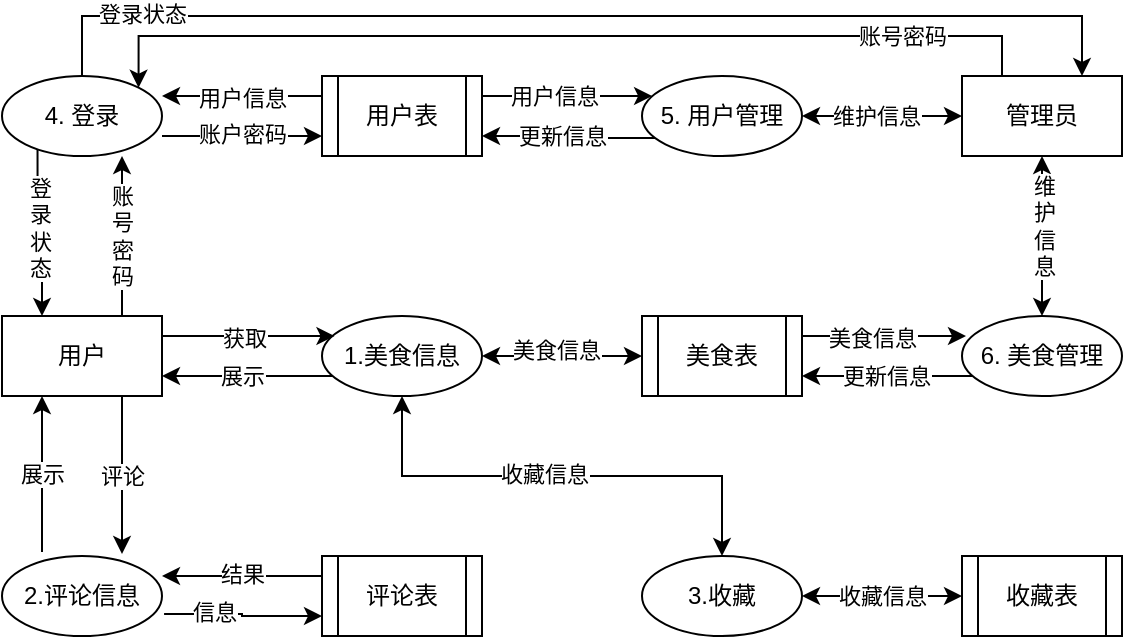<mxfile version="27.0.6">
  <diagram name="Page-1" id="MQRuU0i5GTb1aHTDmYUI">
    <mxGraphModel dx="1215" dy="591" grid="1" gridSize="10" guides="1" tooltips="1" connect="1" arrows="1" fold="1" page="1" pageScale="1" pageWidth="850" pageHeight="1100" math="0" shadow="0">
      <root>
        <mxCell id="0" />
        <mxCell id="1" parent="0" />
        <mxCell id="Q5d-NlyqhvIixK2Z4obh-15" style="edgeStyle=orthogonalEdgeStyle;rounded=0;orthogonalLoop=1;jettySize=auto;html=1;exitX=0.078;exitY=0.7;exitDx=0;exitDy=0;entryX=1;entryY=0.75;entryDx=0;entryDy=0;exitPerimeter=0;" edge="1" parent="1" source="Q5d-NlyqhvIixK2Z4obh-1" target="Q5d-NlyqhvIixK2Z4obh-4">
          <mxGeometry relative="1" as="geometry">
            <Array as="points">
              <mxPoint x="167" y="390" />
            </Array>
          </mxGeometry>
        </mxCell>
        <mxCell id="Q5d-NlyqhvIixK2Z4obh-19" value="展示" style="edgeLabel;html=1;align=center;verticalAlign=middle;resizable=0;points=[];" vertex="1" connectable="0" parent="Q5d-NlyqhvIixK2Z4obh-15">
          <mxGeometry x="-0.034" y="1" relative="1" as="geometry">
            <mxPoint x="-6" y="-1" as="offset" />
          </mxGeometry>
        </mxCell>
        <mxCell id="Q5d-NlyqhvIixK2Z4obh-1" value="1.美食信息" style="ellipse;whiteSpace=wrap;html=1;" vertex="1" parent="1">
          <mxGeometry x="160" y="360" width="80" height="40" as="geometry" />
        </mxCell>
        <mxCell id="Q5d-NlyqhvIixK2Z4obh-21" value="展示" style="edgeStyle=orthogonalEdgeStyle;rounded=0;orthogonalLoop=1;jettySize=auto;html=1;exitX=0.25;exitY=-0.05;exitDx=0;exitDy=0;entryX=0.25;entryY=1;entryDx=0;entryDy=0;exitPerimeter=0;" edge="1" parent="1" source="Q5d-NlyqhvIixK2Z4obh-2" target="Q5d-NlyqhvIixK2Z4obh-4">
          <mxGeometry relative="1" as="geometry" />
        </mxCell>
        <mxCell id="Q5d-NlyqhvIixK2Z4obh-2" value="2.评论信息" style="ellipse;whiteSpace=wrap;html=1;" vertex="1" parent="1">
          <mxGeometry y="480" width="80" height="40" as="geometry" />
        </mxCell>
        <mxCell id="Q5d-NlyqhvIixK2Z4obh-3" value="3.收藏" style="ellipse;whiteSpace=wrap;html=1;" vertex="1" parent="1">
          <mxGeometry x="320" y="480" width="80" height="40" as="geometry" />
        </mxCell>
        <mxCell id="Q5d-NlyqhvIixK2Z4obh-4" value="用户" style="rounded=0;whiteSpace=wrap;html=1;" vertex="1" parent="1">
          <mxGeometry y="360" width="80" height="40" as="geometry" />
        </mxCell>
        <mxCell id="Q5d-NlyqhvIixK2Z4obh-6" value="用户表" style="shape=process;whiteSpace=wrap;html=1;backgroundOutline=1;" vertex="1" parent="1">
          <mxGeometry x="160" y="240" width="80" height="40" as="geometry" />
        </mxCell>
        <mxCell id="Q5d-NlyqhvIixK2Z4obh-7" value="收藏表&lt;span style=&quot;color: rgba(0, 0, 0, 0); font-family: monospace; font-size: 0px; text-align: start; text-wrap-mode: nowrap;&quot;&gt;%3CmxGraphModel%3E%3Croot%3E%3CmxCell%20id%3D%220%22%2F%3E%3CmxCell%20id%3D%221%22%20parent%3D%220%22%2F%3E%3CmxCell%20id%3D%222%22%20value%3D%22%E7%94%A8%E6%88%B7%E8%A1%A8%22%20style%3D%22shape%3Dprocess%3BwhiteSpace%3Dwrap%3Bhtml%3D1%3BbackgroundOutline%3D1%3B%22%20vertex%3D%221%22%20parent%3D%221%22%3E%3CmxGeometry%20x%3D%22360%22%20y%3D%22360%22%20width%3D%2280%22%20height%3D%2240%22%20as%3D%22geometry%22%2F%3E%3C%2FmxCell%3E%3C%2Froot%3E%3C%2FmxGraphModel%3E&lt;/span&gt;" style="shape=process;whiteSpace=wrap;html=1;backgroundOutline=1;" vertex="1" parent="1">
          <mxGeometry x="480" y="480" width="80" height="40" as="geometry" />
        </mxCell>
        <mxCell id="Q5d-NlyqhvIixK2Z4obh-8" value="美食表" style="shape=process;whiteSpace=wrap;html=1;backgroundOutline=1;" vertex="1" parent="1">
          <mxGeometry x="320" y="360" width="80" height="40" as="geometry" />
        </mxCell>
        <mxCell id="Q5d-NlyqhvIixK2Z4obh-9" value="评论表" style="shape=process;whiteSpace=wrap;html=1;backgroundOutline=1;" vertex="1" parent="1">
          <mxGeometry x="160" y="480" width="80" height="40" as="geometry" />
        </mxCell>
        <mxCell id="Q5d-NlyqhvIixK2Z4obh-56" style="edgeStyle=orthogonalEdgeStyle;rounded=0;orthogonalLoop=1;jettySize=auto;html=1;exitX=0.25;exitY=0;exitDx=0;exitDy=0;entryX=1;entryY=0;entryDx=0;entryDy=0;" edge="1" parent="1" source="Q5d-NlyqhvIixK2Z4obh-10" target="Q5d-NlyqhvIixK2Z4obh-11">
          <mxGeometry relative="1" as="geometry">
            <Array as="points">
              <mxPoint x="500" y="220" />
              <mxPoint x="68" y="220" />
            </Array>
          </mxGeometry>
        </mxCell>
        <mxCell id="Q5d-NlyqhvIixK2Z4obh-59" value="账号密码" style="edgeLabel;html=1;align=center;verticalAlign=middle;resizable=0;points=[];" vertex="1" connectable="0" parent="Q5d-NlyqhvIixK2Z4obh-56">
          <mxGeometry x="0.152" y="-2" relative="1" as="geometry">
            <mxPoint x="205" y="2" as="offset" />
          </mxGeometry>
        </mxCell>
        <mxCell id="Q5d-NlyqhvIixK2Z4obh-10" value="管理员" style="rounded=0;whiteSpace=wrap;html=1;" vertex="1" parent="1">
          <mxGeometry x="480" y="240" width="80" height="40" as="geometry" />
        </mxCell>
        <mxCell id="Q5d-NlyqhvIixK2Z4obh-22" style="edgeStyle=orthogonalEdgeStyle;rounded=0;orthogonalLoop=1;jettySize=auto;html=1;exitX=0.222;exitY=0.875;exitDx=0;exitDy=0;entryX=0.25;entryY=0;entryDx=0;entryDy=0;exitPerimeter=0;" edge="1" parent="1" source="Q5d-NlyqhvIixK2Z4obh-11" target="Q5d-NlyqhvIixK2Z4obh-4">
          <mxGeometry relative="1" as="geometry" />
        </mxCell>
        <mxCell id="Q5d-NlyqhvIixK2Z4obh-24" value="登&lt;div&gt;录&lt;/div&gt;&lt;div&gt;状&lt;/div&gt;&lt;div&gt;态&lt;/div&gt;" style="edgeLabel;html=1;align=center;verticalAlign=middle;resizable=0;points=[];" vertex="1" connectable="0" parent="Q5d-NlyqhvIixK2Z4obh-22">
          <mxGeometry x="-0.059" y="1" relative="1" as="geometry">
            <mxPoint as="offset" />
          </mxGeometry>
        </mxCell>
        <mxCell id="Q5d-NlyqhvIixK2Z4obh-35" style="edgeStyle=orthogonalEdgeStyle;rounded=0;orthogonalLoop=1;jettySize=auto;html=1;exitX=1;exitY=0.75;exitDx=0;exitDy=0;entryX=0;entryY=0.75;entryDx=0;entryDy=0;exitPerimeter=0;" edge="1" parent="1" source="Q5d-NlyqhvIixK2Z4obh-11" target="Q5d-NlyqhvIixK2Z4obh-6">
          <mxGeometry relative="1" as="geometry" />
        </mxCell>
        <mxCell id="Q5d-NlyqhvIixK2Z4obh-37" value="账户密码" style="edgeLabel;html=1;align=center;verticalAlign=middle;resizable=0;points=[];" vertex="1" connectable="0" parent="Q5d-NlyqhvIixK2Z4obh-35">
          <mxGeometry x="-0.25" y="1" relative="1" as="geometry">
            <mxPoint x="10" as="offset" />
          </mxGeometry>
        </mxCell>
        <mxCell id="Q5d-NlyqhvIixK2Z4obh-57" style="edgeStyle=orthogonalEdgeStyle;rounded=0;orthogonalLoop=1;jettySize=auto;html=1;exitX=0.5;exitY=0;exitDx=0;exitDy=0;entryX=0.75;entryY=0;entryDx=0;entryDy=0;" edge="1" parent="1" source="Q5d-NlyqhvIixK2Z4obh-11" target="Q5d-NlyqhvIixK2Z4obh-10">
          <mxGeometry relative="1" as="geometry">
            <Array as="points">
              <mxPoint x="40" y="210" />
              <mxPoint x="540" y="210" />
            </Array>
          </mxGeometry>
        </mxCell>
        <mxCell id="Q5d-NlyqhvIixK2Z4obh-58" value="登录状态" style="edgeLabel;html=1;align=center;verticalAlign=middle;resizable=0;points=[];" vertex="1" connectable="0" parent="Q5d-NlyqhvIixK2Z4obh-57">
          <mxGeometry x="-0.089" y="1" relative="1" as="geometry">
            <mxPoint x="-195" as="offset" />
          </mxGeometry>
        </mxCell>
        <mxCell id="Q5d-NlyqhvIixK2Z4obh-11" value="4. 登录" style="ellipse;whiteSpace=wrap;html=1;" vertex="1" parent="1">
          <mxGeometry y="240" width="80" height="40" as="geometry" />
        </mxCell>
        <mxCell id="Q5d-NlyqhvIixK2Z4obh-39" value="更新信息" style="edgeStyle=orthogonalEdgeStyle;rounded=0;orthogonalLoop=1;jettySize=auto;html=1;entryX=1;entryY=0.75;entryDx=0;entryDy=0;entryPerimeter=0;" edge="1" parent="1" target="Q5d-NlyqhvIixK2Z4obh-6">
          <mxGeometry x="0.128" y="-1" relative="1" as="geometry">
            <mxPoint x="332" y="270" as="sourcePoint" />
            <Array as="points">
              <mxPoint x="332" y="271" />
              <mxPoint x="270" y="271" />
              <mxPoint x="270" y="270" />
            </Array>
            <mxPoint as="offset" />
          </mxGeometry>
        </mxCell>
        <mxCell id="Q5d-NlyqhvIixK2Z4obh-12" value="5. 用户管理" style="ellipse;whiteSpace=wrap;html=1;" vertex="1" parent="1">
          <mxGeometry x="320" y="240" width="80" height="40" as="geometry" />
        </mxCell>
        <mxCell id="Q5d-NlyqhvIixK2Z4obh-45" style="edgeStyle=orthogonalEdgeStyle;rounded=0;orthogonalLoop=1;jettySize=auto;html=1;exitX=0.125;exitY=0.75;exitDx=0;exitDy=0;entryX=1;entryY=0.75;entryDx=0;entryDy=0;exitPerimeter=0;" edge="1" parent="1" source="Q5d-NlyqhvIixK2Z4obh-13" target="Q5d-NlyqhvIixK2Z4obh-8">
          <mxGeometry relative="1" as="geometry">
            <mxPoint x="400" y="380" as="targetPoint" />
          </mxGeometry>
        </mxCell>
        <mxCell id="Q5d-NlyqhvIixK2Z4obh-47" value="更新信息" style="edgeLabel;html=1;align=center;verticalAlign=middle;resizable=0;points=[];" vertex="1" connectable="0" parent="Q5d-NlyqhvIixK2Z4obh-45">
          <mxGeometry x="0.067" relative="1" as="geometry">
            <mxPoint as="offset" />
          </mxGeometry>
        </mxCell>
        <mxCell id="Q5d-NlyqhvIixK2Z4obh-13" value="6. 美食管理" style="ellipse;whiteSpace=wrap;html=1;" vertex="1" parent="1">
          <mxGeometry x="480" y="360" width="80" height="40" as="geometry" />
        </mxCell>
        <mxCell id="Q5d-NlyqhvIixK2Z4obh-14" style="edgeStyle=orthogonalEdgeStyle;rounded=0;orthogonalLoop=1;jettySize=auto;html=1;exitX=1;exitY=0.25;exitDx=0;exitDy=0;entryX=0.078;entryY=0.25;entryDx=0;entryDy=0;entryPerimeter=0;" edge="1" parent="1" source="Q5d-NlyqhvIixK2Z4obh-4" target="Q5d-NlyqhvIixK2Z4obh-1">
          <mxGeometry relative="1" as="geometry" />
        </mxCell>
        <mxCell id="Q5d-NlyqhvIixK2Z4obh-17" value="获取" style="edgeLabel;html=1;align=center;verticalAlign=middle;resizable=0;points=[];" vertex="1" connectable="0" parent="Q5d-NlyqhvIixK2Z4obh-14">
          <mxGeometry x="-0.058" y="-1" relative="1" as="geometry">
            <mxPoint as="offset" />
          </mxGeometry>
        </mxCell>
        <mxCell id="Q5d-NlyqhvIixK2Z4obh-20" value="评论" style="edgeStyle=orthogonalEdgeStyle;rounded=0;orthogonalLoop=1;jettySize=auto;html=1;exitX=0.75;exitY=1;exitDx=0;exitDy=0;" edge="1" parent="1" source="Q5d-NlyqhvIixK2Z4obh-4">
          <mxGeometry relative="1" as="geometry">
            <mxPoint x="60" y="479" as="targetPoint" />
            <Array as="points">
              <mxPoint x="60" y="479" />
            </Array>
          </mxGeometry>
        </mxCell>
        <mxCell id="Q5d-NlyqhvIixK2Z4obh-23" value="账&lt;div&gt;号&lt;/div&gt;&lt;div&gt;密&lt;/div&gt;&lt;div&gt;码&lt;/div&gt;" style="edgeStyle=orthogonalEdgeStyle;rounded=0;orthogonalLoop=1;jettySize=auto;html=1;exitX=0.75;exitY=0;exitDx=0;exitDy=0;" edge="1" parent="1" source="Q5d-NlyqhvIixK2Z4obh-4">
          <mxGeometry relative="1" as="geometry">
            <mxPoint x="60" y="280" as="targetPoint" />
            <Array as="points" />
          </mxGeometry>
        </mxCell>
        <mxCell id="Q5d-NlyqhvIixK2Z4obh-27" value="" style="endArrow=classic;startArrow=classic;html=1;rounded=0;exitX=0.5;exitY=0;exitDx=0;exitDy=0;entryX=0.5;entryY=1;entryDx=0;entryDy=0;" edge="1" parent="1" source="Q5d-NlyqhvIixK2Z4obh-3" target="Q5d-NlyqhvIixK2Z4obh-1">
          <mxGeometry width="50" height="50" relative="1" as="geometry">
            <mxPoint x="400" y="400" as="sourcePoint" />
            <mxPoint x="450" y="350" as="targetPoint" />
            <Array as="points">
              <mxPoint x="360" y="440" />
              <mxPoint x="200" y="440" />
            </Array>
          </mxGeometry>
        </mxCell>
        <mxCell id="Q5d-NlyqhvIixK2Z4obh-29" value="收&lt;span style=&quot;background-color: light-dark(#ffffff, var(--ge-dark-color, #121212)); color: light-dark(rgb(0, 0, 0), rgb(255, 255, 255));&quot;&gt;藏&lt;/span&gt;&lt;span style=&quot;background-color: light-dark(#ffffff, var(--ge-dark-color, #121212)); color: light-dark(rgb(0, 0, 0), rgb(255, 255, 255));&quot;&gt;信&lt;/span&gt;&lt;span style=&quot;background-color: light-dark(#ffffff, var(--ge-dark-color, #121212)); color: light-dark(rgb(0, 0, 0), rgb(255, 255, 255));&quot;&gt;息&lt;/span&gt;" style="edgeLabel;html=1;align=center;verticalAlign=middle;resizable=0;points=[];" vertex="1" connectable="0" parent="Q5d-NlyqhvIixK2Z4obh-27">
          <mxGeometry x="0.075" y="-1" relative="1" as="geometry">
            <mxPoint as="offset" />
          </mxGeometry>
        </mxCell>
        <mxCell id="Q5d-NlyqhvIixK2Z4obh-30" style="edgeStyle=orthogonalEdgeStyle;rounded=0;orthogonalLoop=1;jettySize=auto;html=1;exitX=0;exitY=0.25;exitDx=0;exitDy=0;entryX=1;entryY=0.25;entryDx=0;entryDy=0;entryPerimeter=0;" edge="1" parent="1" source="Q5d-NlyqhvIixK2Z4obh-9" target="Q5d-NlyqhvIixK2Z4obh-2">
          <mxGeometry relative="1" as="geometry" />
        </mxCell>
        <mxCell id="Q5d-NlyqhvIixK2Z4obh-32" value="结果" style="edgeLabel;html=1;align=center;verticalAlign=middle;resizable=0;points=[];" vertex="1" connectable="0" parent="Q5d-NlyqhvIixK2Z4obh-30">
          <mxGeometry y="-1" relative="1" as="geometry">
            <mxPoint as="offset" />
          </mxGeometry>
        </mxCell>
        <mxCell id="Q5d-NlyqhvIixK2Z4obh-31" style="edgeStyle=orthogonalEdgeStyle;rounded=0;orthogonalLoop=1;jettySize=auto;html=1;entryX=0;entryY=0.75;entryDx=0;entryDy=0;exitX=1.013;exitY=0.725;exitDx=0;exitDy=0;exitPerimeter=0;" edge="1" parent="1" source="Q5d-NlyqhvIixK2Z4obh-2" target="Q5d-NlyqhvIixK2Z4obh-9">
          <mxGeometry relative="1" as="geometry">
            <mxPoint x="20" y="520" as="sourcePoint" />
            <mxPoint x="20" y="559" as="targetPoint" />
          </mxGeometry>
        </mxCell>
        <mxCell id="Q5d-NlyqhvIixK2Z4obh-33" value="信息" style="edgeLabel;html=1;align=center;verticalAlign=middle;resizable=0;points=[];" vertex="1" connectable="0" parent="Q5d-NlyqhvIixK2Z4obh-31">
          <mxGeometry x="-0.385" y="1" relative="1" as="geometry">
            <mxPoint as="offset" />
          </mxGeometry>
        </mxCell>
        <mxCell id="Q5d-NlyqhvIixK2Z4obh-34" style="edgeStyle=orthogonalEdgeStyle;rounded=0;orthogonalLoop=1;jettySize=auto;html=1;exitX=0;exitY=0.25;exitDx=0;exitDy=0;entryX=1;entryY=0.25;entryDx=0;entryDy=0;entryPerimeter=0;" edge="1" parent="1" source="Q5d-NlyqhvIixK2Z4obh-6" target="Q5d-NlyqhvIixK2Z4obh-11">
          <mxGeometry relative="1" as="geometry" />
        </mxCell>
        <mxCell id="Q5d-NlyqhvIixK2Z4obh-36" value="用户信息" style="edgeLabel;html=1;align=center;verticalAlign=middle;resizable=0;points=[];" vertex="1" connectable="0" parent="Q5d-NlyqhvIixK2Z4obh-34">
          <mxGeometry y="1" relative="1" as="geometry">
            <mxPoint as="offset" />
          </mxGeometry>
        </mxCell>
        <mxCell id="Q5d-NlyqhvIixK2Z4obh-38" style="edgeStyle=orthogonalEdgeStyle;rounded=0;orthogonalLoop=1;jettySize=auto;html=1;exitX=1;exitY=0.25;exitDx=0;exitDy=0;entryX=0.063;entryY=0.25;entryDx=0;entryDy=0;entryPerimeter=0;" edge="1" parent="1" source="Q5d-NlyqhvIixK2Z4obh-6" target="Q5d-NlyqhvIixK2Z4obh-12">
          <mxGeometry relative="1" as="geometry" />
        </mxCell>
        <mxCell id="Q5d-NlyqhvIixK2Z4obh-40" value="用户信息" style="edgeLabel;html=1;align=center;verticalAlign=middle;resizable=0;points=[];" vertex="1" connectable="0" parent="Q5d-NlyqhvIixK2Z4obh-38">
          <mxGeometry x="-0.153" relative="1" as="geometry">
            <mxPoint as="offset" />
          </mxGeometry>
        </mxCell>
        <mxCell id="Q5d-NlyqhvIixK2Z4obh-41" value="" style="endArrow=classic;startArrow=classic;html=1;rounded=0;exitX=1;exitY=0.5;exitDx=0;exitDy=0;entryX=0;entryY=0.5;entryDx=0;entryDy=0;" edge="1" parent="1" source="Q5d-NlyqhvIixK2Z4obh-1" target="Q5d-NlyqhvIixK2Z4obh-8">
          <mxGeometry width="50" height="50" relative="1" as="geometry">
            <mxPoint x="400" y="400" as="sourcePoint" />
            <mxPoint x="450" y="350" as="targetPoint" />
          </mxGeometry>
        </mxCell>
        <mxCell id="Q5d-NlyqhvIixK2Z4obh-43" value="美食信息" style="edgeLabel;html=1;align=center;verticalAlign=middle;resizable=0;points=[];" vertex="1" connectable="0" parent="Q5d-NlyqhvIixK2Z4obh-41">
          <mxGeometry x="-0.075" y="3" relative="1" as="geometry">
            <mxPoint as="offset" />
          </mxGeometry>
        </mxCell>
        <mxCell id="Q5d-NlyqhvIixK2Z4obh-44" style="edgeStyle=orthogonalEdgeStyle;rounded=0;orthogonalLoop=1;jettySize=auto;html=1;exitX=1;exitY=0.25;exitDx=0;exitDy=0;entryX=0.025;entryY=0.25;entryDx=0;entryDy=0;entryPerimeter=0;" edge="1" parent="1" source="Q5d-NlyqhvIixK2Z4obh-8" target="Q5d-NlyqhvIixK2Z4obh-13">
          <mxGeometry relative="1" as="geometry" />
        </mxCell>
        <mxCell id="Q5d-NlyqhvIixK2Z4obh-46" value="美食信息" style="edgeLabel;html=1;align=center;verticalAlign=middle;resizable=0;points=[];" vertex="1" connectable="0" parent="Q5d-NlyqhvIixK2Z4obh-44">
          <mxGeometry x="-0.146" y="-1" relative="1" as="geometry">
            <mxPoint as="offset" />
          </mxGeometry>
        </mxCell>
        <mxCell id="Q5d-NlyqhvIixK2Z4obh-48" value="" style="endArrow=classic;startArrow=classic;html=1;rounded=0;exitX=1;exitY=0.5;exitDx=0;exitDy=0;entryX=0;entryY=0.5;entryDx=0;entryDy=0;" edge="1" parent="1" source="Q5d-NlyqhvIixK2Z4obh-3" target="Q5d-NlyqhvIixK2Z4obh-7">
          <mxGeometry width="50" height="50" relative="1" as="geometry">
            <mxPoint x="400" y="400" as="sourcePoint" />
            <mxPoint x="450" y="350" as="targetPoint" />
          </mxGeometry>
        </mxCell>
        <mxCell id="Q5d-NlyqhvIixK2Z4obh-50" value="收藏信息" style="edgeLabel;html=1;align=center;verticalAlign=middle;resizable=0;points=[];" vertex="1" connectable="0" parent="Q5d-NlyqhvIixK2Z4obh-48">
          <mxGeometry x="-0.125" relative="1" as="geometry">
            <mxPoint x="5" as="offset" />
          </mxGeometry>
        </mxCell>
        <mxCell id="Q5d-NlyqhvIixK2Z4obh-51" value="" style="endArrow=classic;startArrow=classic;html=1;rounded=0;entryX=0.5;entryY=1;entryDx=0;entryDy=0;exitX=0.5;exitY=0;exitDx=0;exitDy=0;" edge="1" parent="1" source="Q5d-NlyqhvIixK2Z4obh-13" target="Q5d-NlyqhvIixK2Z4obh-10">
          <mxGeometry width="50" height="50" relative="1" as="geometry">
            <mxPoint x="430" y="430" as="sourcePoint" />
            <mxPoint x="450" y="350" as="targetPoint" />
          </mxGeometry>
        </mxCell>
        <mxCell id="Q5d-NlyqhvIixK2Z4obh-53" value="维&lt;div&gt;护&lt;/div&gt;&lt;div&gt;信&lt;/div&gt;&lt;div&gt;息&lt;/div&gt;" style="edgeLabel;html=1;align=center;verticalAlign=middle;resizable=0;points=[];" vertex="1" connectable="0" parent="Q5d-NlyqhvIixK2Z4obh-51">
          <mxGeometry x="0.125" y="-1" relative="1" as="geometry">
            <mxPoint as="offset" />
          </mxGeometry>
        </mxCell>
        <mxCell id="Q5d-NlyqhvIixK2Z4obh-54" value="" style="endArrow=classic;startArrow=classic;html=1;rounded=0;entryX=0;entryY=0.5;entryDx=0;entryDy=0;exitX=1;exitY=0.5;exitDx=0;exitDy=0;" edge="1" parent="1" source="Q5d-NlyqhvIixK2Z4obh-12" target="Q5d-NlyqhvIixK2Z4obh-10">
          <mxGeometry width="50" height="50" relative="1" as="geometry">
            <mxPoint x="400" y="400" as="sourcePoint" />
            <mxPoint x="450" y="350" as="targetPoint" />
          </mxGeometry>
        </mxCell>
        <mxCell id="Q5d-NlyqhvIixK2Z4obh-55" value="维护信息" style="edgeLabel;html=1;align=center;verticalAlign=middle;resizable=0;points=[];" vertex="1" connectable="0" parent="Q5d-NlyqhvIixK2Z4obh-54">
          <mxGeometry x="-0.075" relative="1" as="geometry">
            <mxPoint as="offset" />
          </mxGeometry>
        </mxCell>
      </root>
    </mxGraphModel>
  </diagram>
</mxfile>
